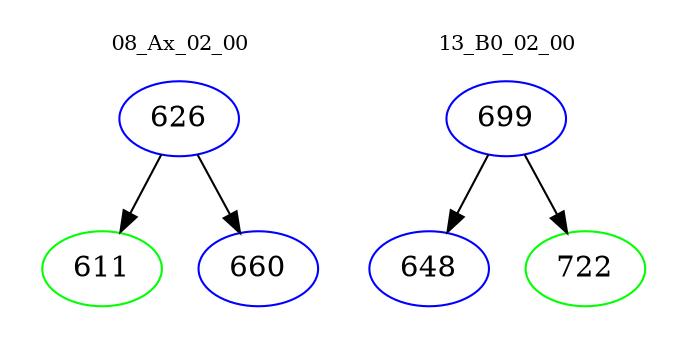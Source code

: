 digraph{
subgraph cluster_0 {
color = white
label = "08_Ax_02_00";
fontsize=10;
T0_626 [label="626", color="blue"]
T0_626 -> T0_611 [color="black"]
T0_611 [label="611", color="green"]
T0_626 -> T0_660 [color="black"]
T0_660 [label="660", color="blue"]
}
subgraph cluster_1 {
color = white
label = "13_B0_02_00";
fontsize=10;
T1_699 [label="699", color="blue"]
T1_699 -> T1_648 [color="black"]
T1_648 [label="648", color="blue"]
T1_699 -> T1_722 [color="black"]
T1_722 [label="722", color="green"]
}
}

